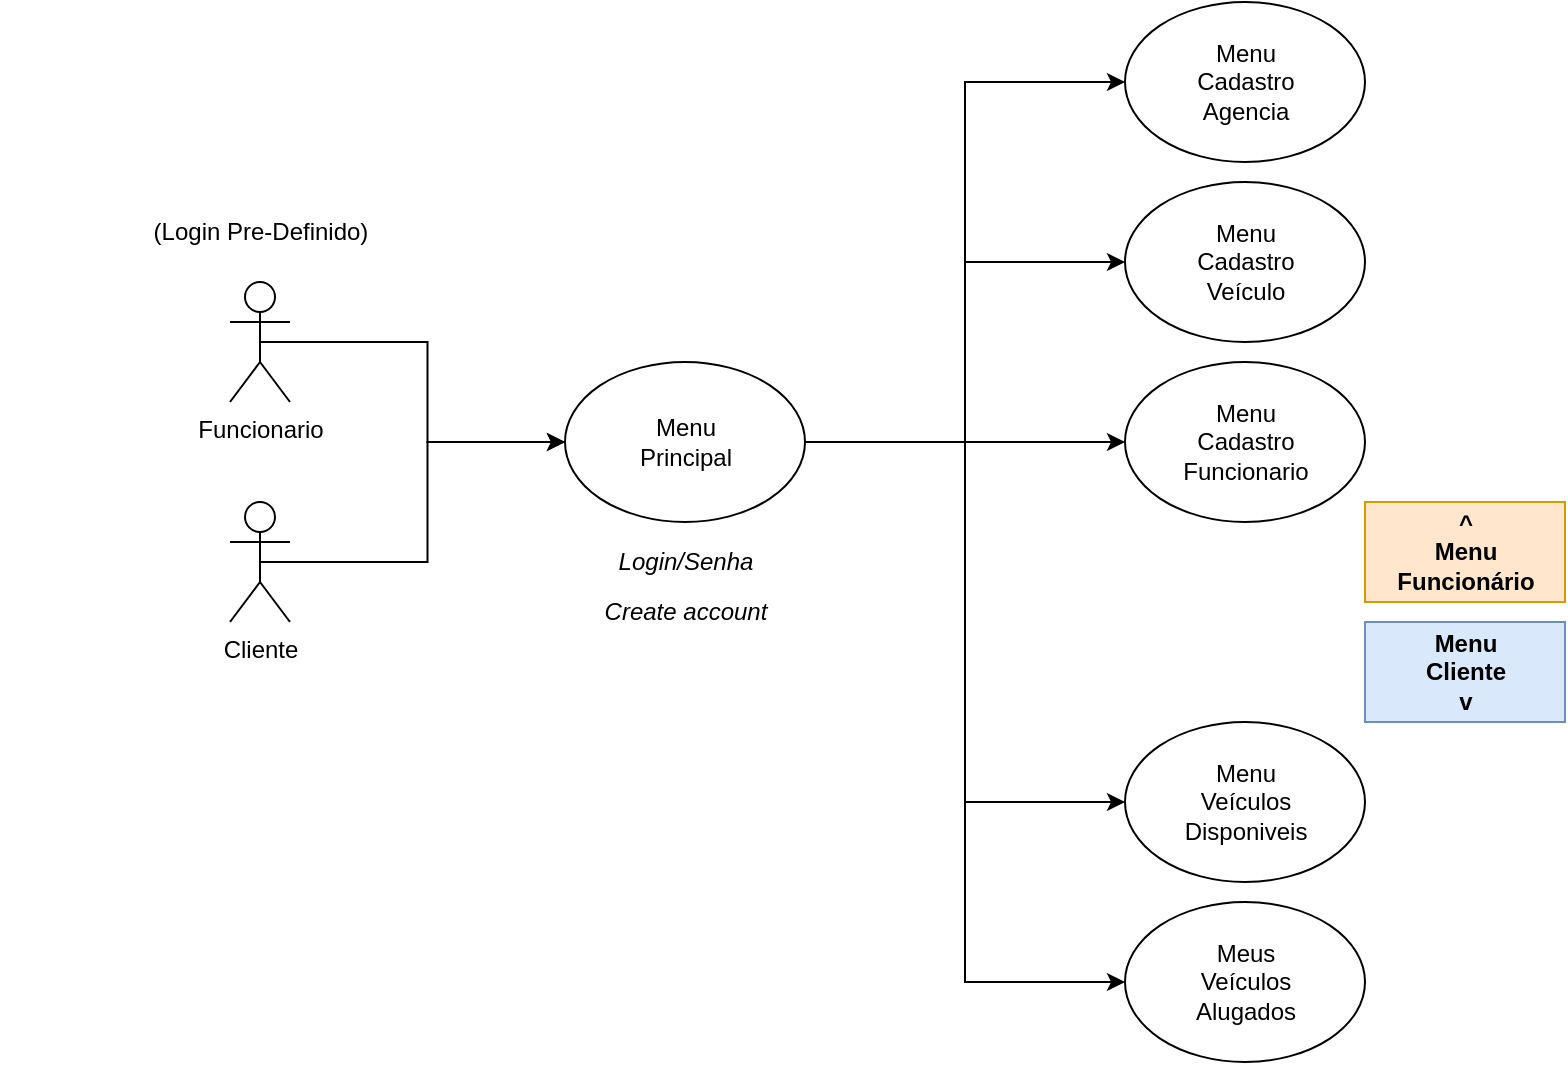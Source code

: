 <mxfile version="24.7.14">
  <diagram name="Página-1" id="Gij_JTxeonBNuMZZvVwT">
    <mxGraphModel dx="1836" dy="539" grid="1" gridSize="10" guides="1" tooltips="1" connect="1" arrows="1" fold="1" page="1" pageScale="1" pageWidth="827" pageHeight="1169" math="0" shadow="0">
      <root>
        <mxCell id="0" />
        <mxCell id="1" parent="0" />
        <mxCell id="IZ51NU9GsoFc53sjroqQ-3" value="" style="group" parent="1" vertex="1" connectable="0">
          <mxGeometry x="182.5" y="260" width="120" height="80" as="geometry" />
        </mxCell>
        <mxCell id="IZ51NU9GsoFc53sjroqQ-28" value="" style="group" parent="IZ51NU9GsoFc53sjroqQ-3" vertex="1" connectable="0">
          <mxGeometry width="120" height="80" as="geometry" />
        </mxCell>
        <mxCell id="IZ51NU9GsoFc53sjroqQ-1" value="" style="ellipse;whiteSpace=wrap;html=1;" parent="IZ51NU9GsoFc53sjroqQ-28" vertex="1">
          <mxGeometry width="120" height="80" as="geometry" />
        </mxCell>
        <mxCell id="IZ51NU9GsoFc53sjroqQ-2" value="Menu&lt;br&gt;Principal" style="text;html=1;align=center;verticalAlign=middle;whiteSpace=wrap;rounded=0;" parent="IZ51NU9GsoFc53sjroqQ-28" vertex="1">
          <mxGeometry x="30" y="25" width="60" height="30" as="geometry" />
        </mxCell>
        <mxCell id="IZ51NU9GsoFc53sjroqQ-9" value="" style="group" parent="1" vertex="1" connectable="0">
          <mxGeometry x="462.5" y="80" width="120" height="80" as="geometry" />
        </mxCell>
        <mxCell id="IZ51NU9GsoFc53sjroqQ-27" value="" style="group" parent="IZ51NU9GsoFc53sjroqQ-9" vertex="1" connectable="0">
          <mxGeometry width="120" height="80" as="geometry" />
        </mxCell>
        <mxCell id="4VX1QnzyNdLh88J3rIdu-9" value="" style="group" vertex="1" connectable="0" parent="IZ51NU9GsoFc53sjroqQ-27">
          <mxGeometry width="120" height="80" as="geometry" />
        </mxCell>
        <mxCell id="IZ51NU9GsoFc53sjroqQ-10" value="" style="ellipse;whiteSpace=wrap;html=1;" parent="4VX1QnzyNdLh88J3rIdu-9" vertex="1">
          <mxGeometry width="120" height="80" as="geometry" />
        </mxCell>
        <mxCell id="IZ51NU9GsoFc53sjroqQ-11" value="Menu Cadastro Agencia" style="text;html=1;align=center;verticalAlign=middle;whiteSpace=wrap;rounded=0;" parent="4VX1QnzyNdLh88J3rIdu-9" vertex="1">
          <mxGeometry x="30" y="25" width="60" height="30" as="geometry" />
        </mxCell>
        <mxCell id="IZ51NU9GsoFc53sjroqQ-12" value="" style="group" parent="1" vertex="1" connectable="0">
          <mxGeometry x="462.5" y="170" width="120" height="80" as="geometry" />
        </mxCell>
        <mxCell id="IZ51NU9GsoFc53sjroqQ-26" value="" style="group" parent="IZ51NU9GsoFc53sjroqQ-12" vertex="1" connectable="0">
          <mxGeometry width="120" height="80" as="geometry" />
        </mxCell>
        <mxCell id="IZ51NU9GsoFc53sjroqQ-13" value="" style="ellipse;whiteSpace=wrap;html=1;" parent="IZ51NU9GsoFc53sjroqQ-26" vertex="1">
          <mxGeometry width="120" height="80" as="geometry" />
        </mxCell>
        <mxCell id="IZ51NU9GsoFc53sjroqQ-14" value="Menu Cadastro&lt;div&gt;Veículo&lt;/div&gt;" style="text;html=1;align=center;verticalAlign=middle;whiteSpace=wrap;rounded=0;" parent="IZ51NU9GsoFc53sjroqQ-26" vertex="1">
          <mxGeometry x="30" y="25" width="60" height="30" as="geometry" />
        </mxCell>
        <mxCell id="IZ51NU9GsoFc53sjroqQ-17" style="edgeStyle=orthogonalEdgeStyle;rounded=0;orthogonalLoop=1;jettySize=auto;html=1;exitX=1;exitY=0.5;exitDx=0;exitDy=0;entryX=0;entryY=0.5;entryDx=0;entryDy=0;" parent="1" source="IZ51NU9GsoFc53sjroqQ-1" target="IZ51NU9GsoFc53sjroqQ-10" edge="1">
          <mxGeometry relative="1" as="geometry" />
        </mxCell>
        <mxCell id="IZ51NU9GsoFc53sjroqQ-18" style="edgeStyle=orthogonalEdgeStyle;rounded=0;orthogonalLoop=1;jettySize=auto;html=1;exitX=1;exitY=0.5;exitDx=0;exitDy=0;entryX=0;entryY=0.5;entryDx=0;entryDy=0;" parent="1" source="IZ51NU9GsoFc53sjroqQ-1" target="IZ51NU9GsoFc53sjroqQ-13" edge="1">
          <mxGeometry relative="1" as="geometry" />
        </mxCell>
        <mxCell id="IZ51NU9GsoFc53sjroqQ-19" value="&lt;i&gt;Login/Senha&lt;/i&gt;" style="text;html=1;align=center;verticalAlign=middle;whiteSpace=wrap;rounded=0;" parent="1" vertex="1">
          <mxGeometry x="212.5" y="345" width="60" height="30" as="geometry" />
        </mxCell>
        <mxCell id="IZ51NU9GsoFc53sjroqQ-31" style="edgeStyle=orthogonalEdgeStyle;rounded=0;orthogonalLoop=1;jettySize=auto;html=1;exitX=0.5;exitY=0.5;exitDx=0;exitDy=0;exitPerimeter=0;entryX=0;entryY=0.5;entryDx=0;entryDy=0;" parent="1" source="IZ51NU9GsoFc53sjroqQ-29" target="IZ51NU9GsoFc53sjroqQ-1" edge="1">
          <mxGeometry relative="1" as="geometry" />
        </mxCell>
        <mxCell id="IZ51NU9GsoFc53sjroqQ-49" style="edgeStyle=orthogonalEdgeStyle;rounded=0;orthogonalLoop=1;jettySize=auto;html=1;exitX=0.5;exitY=0.5;exitDx=0;exitDy=0;exitPerimeter=0;entryX=0;entryY=0.5;entryDx=0;entryDy=0;" parent="1" source="IZ51NU9GsoFc53sjroqQ-33" target="IZ51NU9GsoFc53sjroqQ-1" edge="1">
          <mxGeometry relative="1" as="geometry" />
        </mxCell>
        <mxCell id="IZ51NU9GsoFc53sjroqQ-33" value="Cliente" style="shape=umlActor;verticalLabelPosition=bottom;verticalAlign=top;html=1;outlineConnect=0;" parent="1" vertex="1">
          <mxGeometry x="15" y="330" width="30" height="60" as="geometry" />
        </mxCell>
        <mxCell id="IZ51NU9GsoFc53sjroqQ-38" value="" style="group" parent="1" vertex="1" connectable="0">
          <mxGeometry x="462.5" y="260" width="120" height="80" as="geometry" />
        </mxCell>
        <mxCell id="IZ51NU9GsoFc53sjroqQ-36" value="" style="ellipse;whiteSpace=wrap;html=1;" parent="IZ51NU9GsoFc53sjroqQ-38" vertex="1">
          <mxGeometry width="120" height="80" as="geometry" />
        </mxCell>
        <mxCell id="IZ51NU9GsoFc53sjroqQ-37" value="Menu Cadastro Funcionario" style="text;html=1;align=center;verticalAlign=middle;whiteSpace=wrap;rounded=0;" parent="IZ51NU9GsoFc53sjroqQ-38" vertex="1">
          <mxGeometry x="30" y="25" width="60" height="30" as="geometry" />
        </mxCell>
        <mxCell id="IZ51NU9GsoFc53sjroqQ-39" style="edgeStyle=orthogonalEdgeStyle;rounded=0;orthogonalLoop=1;jettySize=auto;html=1;exitX=1;exitY=0.5;exitDx=0;exitDy=0;entryX=0;entryY=0.5;entryDx=0;entryDy=0;" parent="1" source="IZ51NU9GsoFc53sjroqQ-1" target="IZ51NU9GsoFc53sjroqQ-36" edge="1">
          <mxGeometry relative="1" as="geometry" />
        </mxCell>
        <mxCell id="IZ51NU9GsoFc53sjroqQ-45" value="" style="group" parent="1" vertex="1" connectable="0">
          <mxGeometry x="-100" y="120" width="115" height="100" as="geometry" />
        </mxCell>
        <mxCell id="IZ51NU9GsoFc53sjroqQ-29" value="Funcionario" style="shape=umlActor;verticalLabelPosition=bottom;verticalAlign=top;html=1;outlineConnect=0;" parent="IZ51NU9GsoFc53sjroqQ-45" vertex="1">
          <mxGeometry x="115" y="100" width="30" height="60" as="geometry" />
        </mxCell>
        <mxCell id="IZ51NU9GsoFc53sjroqQ-46" value="&lt;div&gt;&lt;b&gt;^&lt;/b&gt;&lt;/div&gt;&lt;b&gt;Menu Funcionário&lt;/b&gt;" style="text;html=1;align=center;verticalAlign=middle;whiteSpace=wrap;rounded=0;fillColor=#ffe6cc;strokeColor=#d79b00;" parent="1" vertex="1">
          <mxGeometry x="582.5" y="330" width="100" height="50" as="geometry" />
        </mxCell>
        <mxCell id="IZ51NU9GsoFc53sjroqQ-47" value="&lt;b&gt;Menu&lt;br&gt;Cliente&lt;/b&gt;&lt;div&gt;&lt;/div&gt;&lt;div&gt;&lt;b&gt;v&lt;/b&gt;&lt;/div&gt;" style="text;html=1;align=center;verticalAlign=middle;whiteSpace=wrap;rounded=0;fillColor=#dae8fc;strokeColor=#6c8ebf;" parent="1" vertex="1">
          <mxGeometry x="582.5" y="390" width="100" height="50" as="geometry" />
        </mxCell>
        <mxCell id="IZ51NU9GsoFc53sjroqQ-50" value="&lt;i&gt;Create account&lt;/i&gt;" style="text;html=1;align=center;verticalAlign=middle;whiteSpace=wrap;rounded=0;" parent="1" vertex="1">
          <mxGeometry x="197.5" y="370" width="90" height="30" as="geometry" />
        </mxCell>
        <mxCell id="4VX1QnzyNdLh88J3rIdu-1" style="edgeStyle=orthogonalEdgeStyle;rounded=0;orthogonalLoop=1;jettySize=auto;html=1;exitX=1;exitY=0.5;exitDx=0;exitDy=0;entryX=0;entryY=0.5;entryDx=0;entryDy=0;" edge="1" parent="1" source="IZ51NU9GsoFc53sjroqQ-1" target="IZ51NU9GsoFc53sjroqQ-43">
          <mxGeometry relative="1" as="geometry" />
        </mxCell>
        <mxCell id="4VX1QnzyNdLh88J3rIdu-3" style="edgeStyle=orthogonalEdgeStyle;rounded=0;orthogonalLoop=1;jettySize=auto;html=1;exitX=1;exitY=0.5;exitDx=0;exitDy=0;entryX=0;entryY=0.5;entryDx=0;entryDy=0;" edge="1" parent="1" source="IZ51NU9GsoFc53sjroqQ-1" target="IZ51NU9GsoFc53sjroqQ-44">
          <mxGeometry relative="1" as="geometry" />
        </mxCell>
        <mxCell id="4VX1QnzyNdLh88J3rIdu-4" value="" style="group" vertex="1" connectable="0" parent="1">
          <mxGeometry x="462.5" y="530" width="120" height="80" as="geometry" />
        </mxCell>
        <mxCell id="IZ51NU9GsoFc53sjroqQ-44" value="" style="ellipse;whiteSpace=wrap;html=1;" parent="4VX1QnzyNdLh88J3rIdu-4" vertex="1">
          <mxGeometry width="120" height="80" as="geometry" />
        </mxCell>
        <mxCell id="4VX1QnzyNdLh88J3rIdu-2" value="Meus Veículos Alugados" style="text;html=1;align=center;verticalAlign=middle;whiteSpace=wrap;rounded=0;" vertex="1" parent="4VX1QnzyNdLh88J3rIdu-4">
          <mxGeometry x="30" y="25" width="60" height="30" as="geometry" />
        </mxCell>
        <mxCell id="4VX1QnzyNdLh88J3rIdu-5" value="" style="group" vertex="1" connectable="0" parent="1">
          <mxGeometry x="462.5" y="440" width="120" height="80" as="geometry" />
        </mxCell>
        <mxCell id="IZ51NU9GsoFc53sjroqQ-43" value="" style="ellipse;whiteSpace=wrap;html=1;" parent="4VX1QnzyNdLh88J3rIdu-5" vertex="1">
          <mxGeometry width="120" height="80" as="geometry" />
        </mxCell>
        <mxCell id="IZ51NU9GsoFc53sjroqQ-48" value="Menu Veículos Disponiveis" style="text;html=1;align=center;verticalAlign=middle;whiteSpace=wrap;rounded=0;" parent="4VX1QnzyNdLh88J3rIdu-5" vertex="1">
          <mxGeometry x="30" y="25" width="60" height="30" as="geometry" />
        </mxCell>
        <mxCell id="IZ51NU9GsoFc53sjroqQ-32" value="(Login Pre-Definido)" style="text;html=1;align=center;verticalAlign=middle;whiteSpace=wrap;rounded=0;" parent="1" vertex="1">
          <mxGeometry x="-27.5" y="180" width="115" height="30" as="geometry" />
        </mxCell>
      </root>
    </mxGraphModel>
  </diagram>
</mxfile>
